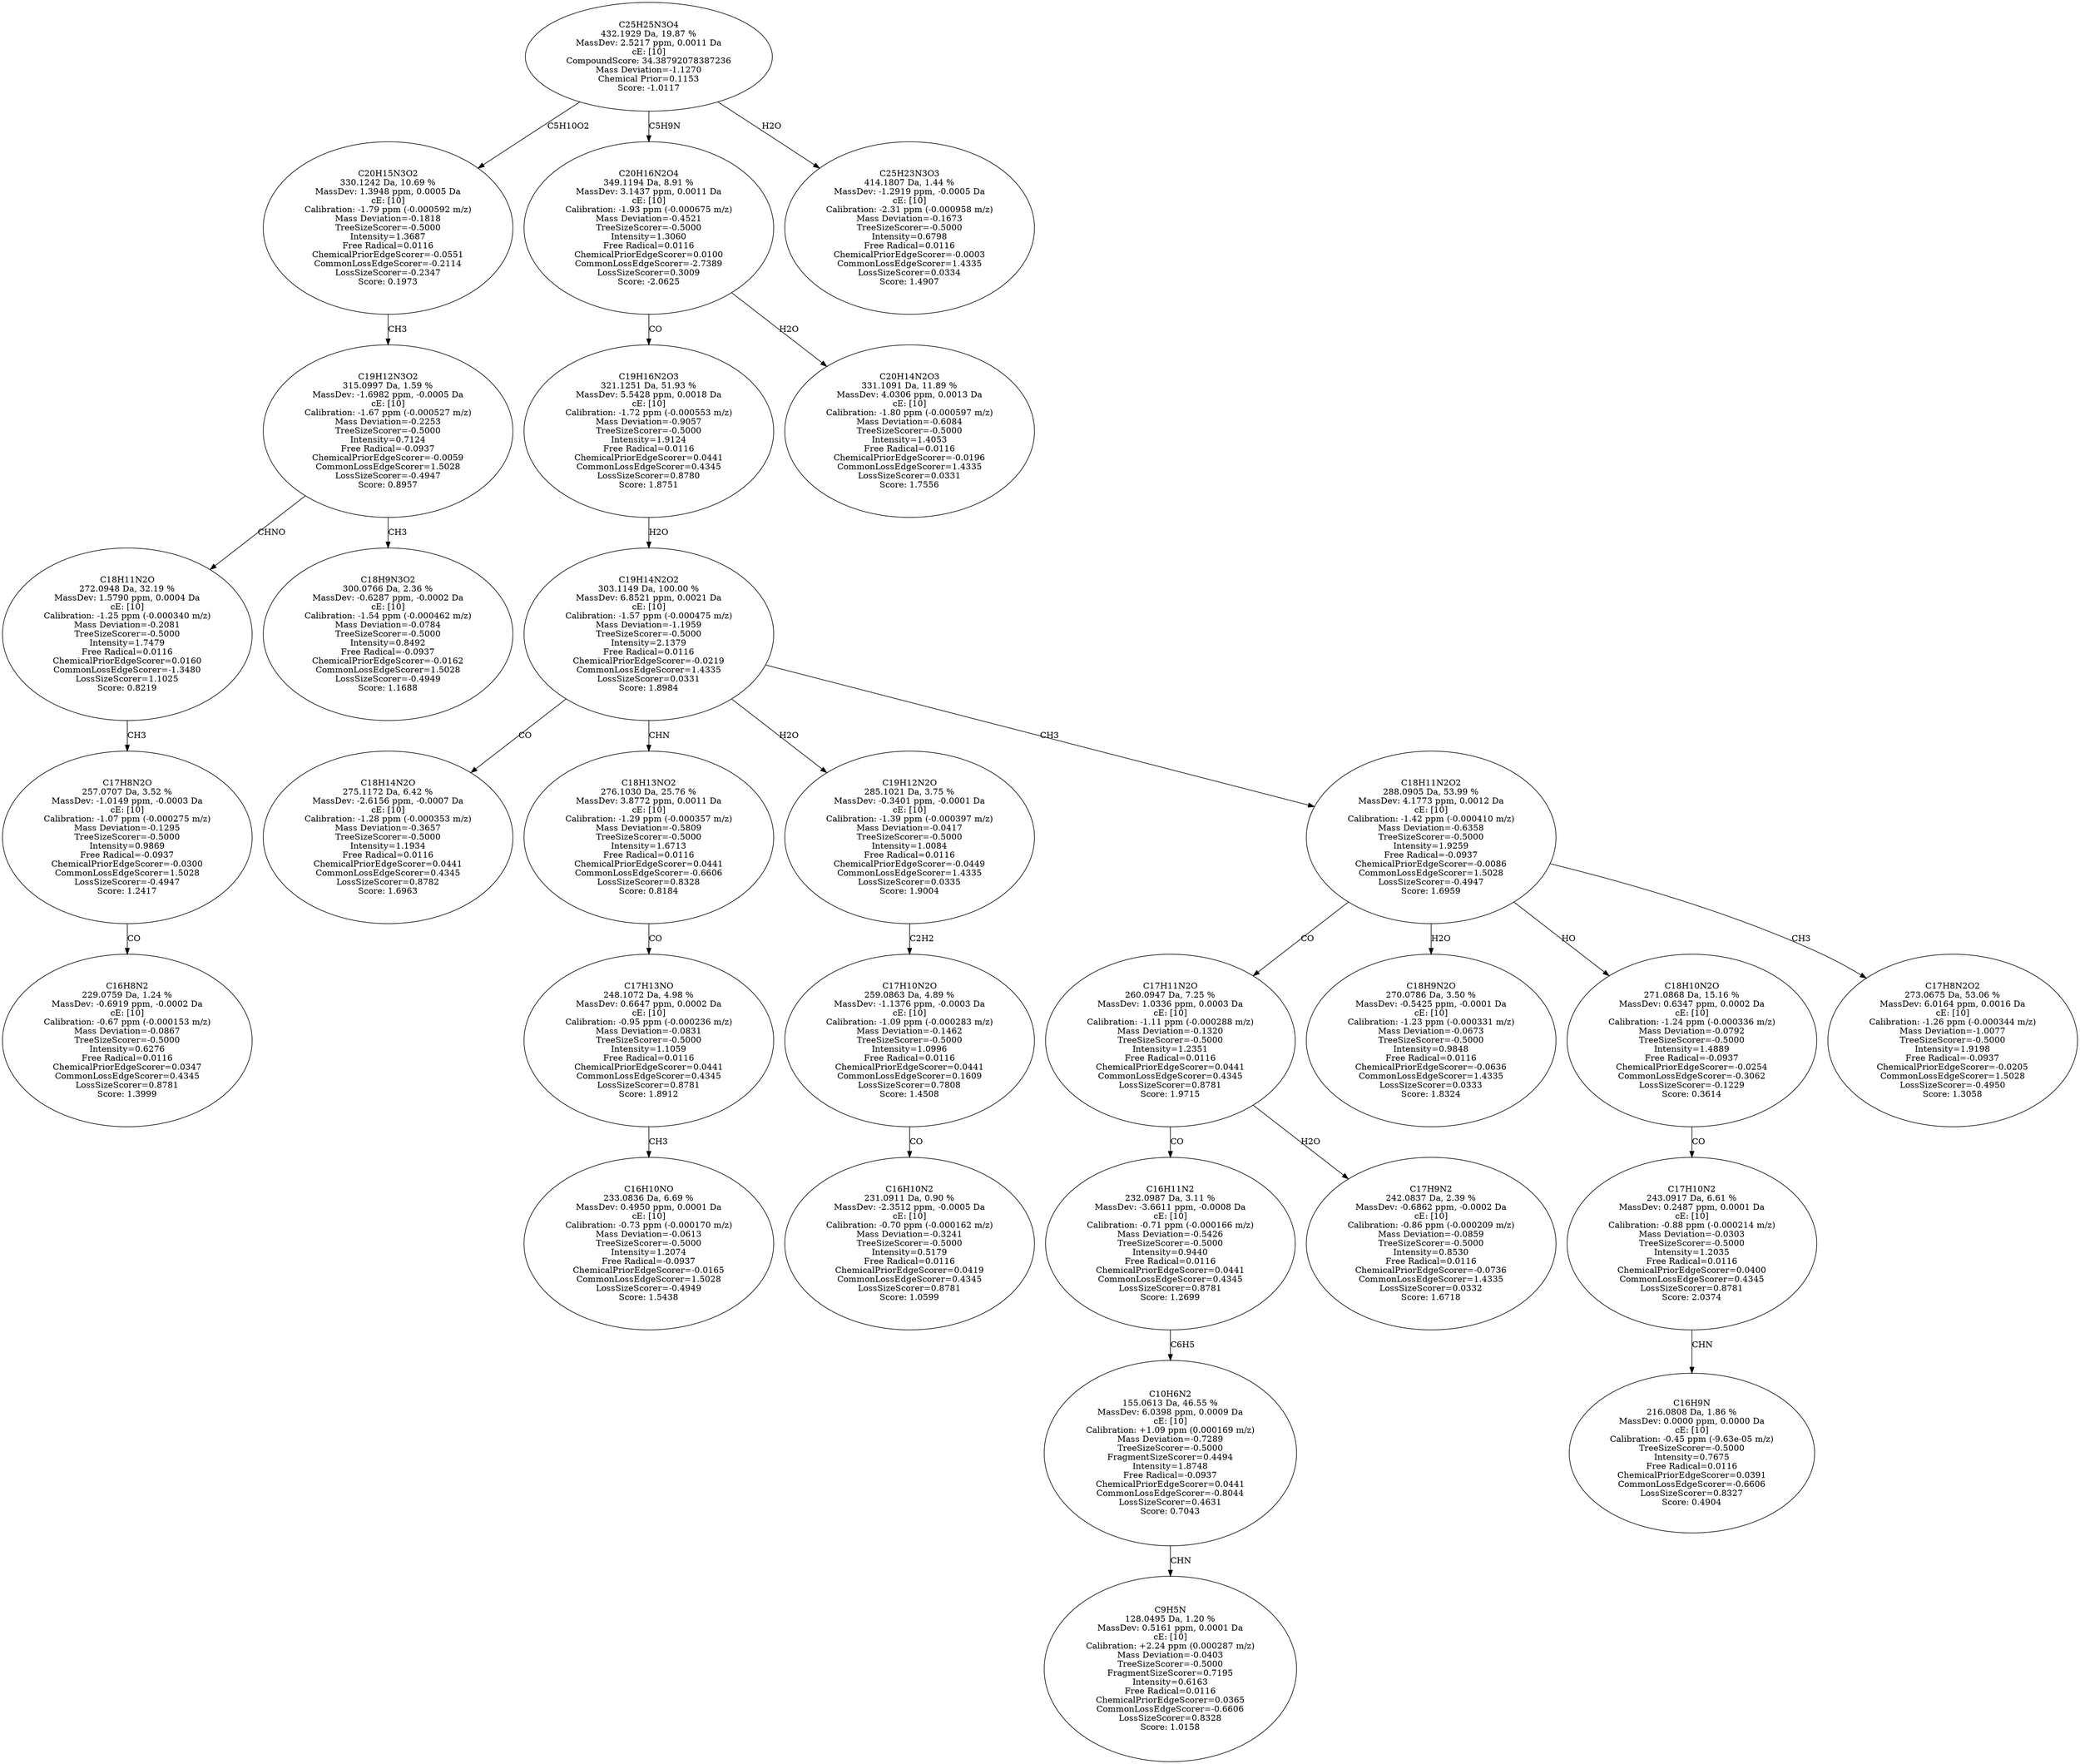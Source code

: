 strict digraph {
v1 [label="C16H8N2\n229.0759 Da, 1.24 %\nMassDev: -0.6919 ppm, -0.0002 Da\ncE: [10]\nCalibration: -0.67 ppm (-0.000153 m/z)\nMass Deviation=-0.0867\nTreeSizeScorer=-0.5000\nIntensity=0.6276\nFree Radical=0.0116\nChemicalPriorEdgeScorer=0.0347\nCommonLossEdgeScorer=0.4345\nLossSizeScorer=0.8781\nScore: 1.3999"];
v2 [label="C17H8N2O\n257.0707 Da, 3.52 %\nMassDev: -1.0149 ppm, -0.0003 Da\ncE: [10]\nCalibration: -1.07 ppm (-0.000275 m/z)\nMass Deviation=-0.1295\nTreeSizeScorer=-0.5000\nIntensity=0.9869\nFree Radical=-0.0937\nChemicalPriorEdgeScorer=-0.0300\nCommonLossEdgeScorer=1.5028\nLossSizeScorer=-0.4947\nScore: 1.2417"];
v3 [label="C18H11N2O\n272.0948 Da, 32.19 %\nMassDev: 1.5790 ppm, 0.0004 Da\ncE: [10]\nCalibration: -1.25 ppm (-0.000340 m/z)\nMass Deviation=-0.2081\nTreeSizeScorer=-0.5000\nIntensity=1.7479\nFree Radical=0.0116\nChemicalPriorEdgeScorer=0.0160\nCommonLossEdgeScorer=-1.3480\nLossSizeScorer=1.1025\nScore: 0.8219"];
v4 [label="C18H9N3O2\n300.0766 Da, 2.36 %\nMassDev: -0.6287 ppm, -0.0002 Da\ncE: [10]\nCalibration: -1.54 ppm (-0.000462 m/z)\nMass Deviation=-0.0784\nTreeSizeScorer=-0.5000\nIntensity=0.8492\nFree Radical=-0.0937\nChemicalPriorEdgeScorer=-0.0162\nCommonLossEdgeScorer=1.5028\nLossSizeScorer=-0.4949\nScore: 1.1688"];
v5 [label="C19H12N3O2\n315.0997 Da, 1.59 %\nMassDev: -1.6982 ppm, -0.0005 Da\ncE: [10]\nCalibration: -1.67 ppm (-0.000527 m/z)\nMass Deviation=-0.2253\nTreeSizeScorer=-0.5000\nIntensity=0.7124\nFree Radical=-0.0937\nChemicalPriorEdgeScorer=-0.0059\nCommonLossEdgeScorer=1.5028\nLossSizeScorer=-0.4947\nScore: 0.8957"];
v6 [label="C20H15N3O2\n330.1242 Da, 10.69 %\nMassDev: 1.3948 ppm, 0.0005 Da\ncE: [10]\nCalibration: -1.79 ppm (-0.000592 m/z)\nMass Deviation=-0.1818\nTreeSizeScorer=-0.5000\nIntensity=1.3687\nFree Radical=0.0116\nChemicalPriorEdgeScorer=-0.0551\nCommonLossEdgeScorer=-0.2114\nLossSizeScorer=-0.2347\nScore: 0.1973"];
v7 [label="C18H14N2O\n275.1172 Da, 6.42 %\nMassDev: -2.6156 ppm, -0.0007 Da\ncE: [10]\nCalibration: -1.28 ppm (-0.000353 m/z)\nMass Deviation=-0.3657\nTreeSizeScorer=-0.5000\nIntensity=1.1934\nFree Radical=0.0116\nChemicalPriorEdgeScorer=0.0441\nCommonLossEdgeScorer=0.4345\nLossSizeScorer=0.8782\nScore: 1.6963"];
v8 [label="C16H10NO\n233.0836 Da, 6.69 %\nMassDev: 0.4950 ppm, 0.0001 Da\ncE: [10]\nCalibration: -0.73 ppm (-0.000170 m/z)\nMass Deviation=-0.0613\nTreeSizeScorer=-0.5000\nIntensity=1.2074\nFree Radical=-0.0937\nChemicalPriorEdgeScorer=-0.0165\nCommonLossEdgeScorer=1.5028\nLossSizeScorer=-0.4949\nScore: 1.5438"];
v9 [label="C17H13NO\n248.1072 Da, 4.98 %\nMassDev: 0.6647 ppm, 0.0002 Da\ncE: [10]\nCalibration: -0.95 ppm (-0.000236 m/z)\nMass Deviation=-0.0831\nTreeSizeScorer=-0.5000\nIntensity=1.1059\nFree Radical=0.0116\nChemicalPriorEdgeScorer=0.0441\nCommonLossEdgeScorer=0.4345\nLossSizeScorer=0.8781\nScore: 1.8912"];
v10 [label="C18H13NO2\n276.1030 Da, 25.76 %\nMassDev: 3.8772 ppm, 0.0011 Da\ncE: [10]\nCalibration: -1.29 ppm (-0.000357 m/z)\nMass Deviation=-0.5809\nTreeSizeScorer=-0.5000\nIntensity=1.6713\nFree Radical=0.0116\nChemicalPriorEdgeScorer=0.0441\nCommonLossEdgeScorer=-0.6606\nLossSizeScorer=0.8328\nScore: 0.8184"];
v11 [label="C16H10N2\n231.0911 Da, 0.90 %\nMassDev: -2.3512 ppm, -0.0005 Da\ncE: [10]\nCalibration: -0.70 ppm (-0.000162 m/z)\nMass Deviation=-0.3241\nTreeSizeScorer=-0.5000\nIntensity=0.5179\nFree Radical=0.0116\nChemicalPriorEdgeScorer=0.0419\nCommonLossEdgeScorer=0.4345\nLossSizeScorer=0.8781\nScore: 1.0599"];
v12 [label="C17H10N2O\n259.0863 Da, 4.89 %\nMassDev: -1.1376 ppm, -0.0003 Da\ncE: [10]\nCalibration: -1.09 ppm (-0.000283 m/z)\nMass Deviation=-0.1462\nTreeSizeScorer=-0.5000\nIntensity=1.0996\nFree Radical=0.0116\nChemicalPriorEdgeScorer=0.0441\nCommonLossEdgeScorer=0.1609\nLossSizeScorer=0.7808\nScore: 1.4508"];
v13 [label="C19H12N2O\n285.1021 Da, 3.75 %\nMassDev: -0.3401 ppm, -0.0001 Da\ncE: [10]\nCalibration: -1.39 ppm (-0.000397 m/z)\nMass Deviation=-0.0417\nTreeSizeScorer=-0.5000\nIntensity=1.0084\nFree Radical=0.0116\nChemicalPriorEdgeScorer=-0.0449\nCommonLossEdgeScorer=1.4335\nLossSizeScorer=0.0335\nScore: 1.9004"];
v14 [label="C9H5N\n128.0495 Da, 1.20 %\nMassDev: 0.5161 ppm, 0.0001 Da\ncE: [10]\nCalibration: +2.24 ppm (0.000287 m/z)\nMass Deviation=-0.0403\nTreeSizeScorer=-0.5000\nFragmentSizeScorer=0.7195\nIntensity=0.6163\nFree Radical=0.0116\nChemicalPriorEdgeScorer=0.0365\nCommonLossEdgeScorer=-0.6606\nLossSizeScorer=0.8328\nScore: 1.0158"];
v15 [label="C10H6N2\n155.0613 Da, 46.55 %\nMassDev: 6.0398 ppm, 0.0009 Da\ncE: [10]\nCalibration: +1.09 ppm (0.000169 m/z)\nMass Deviation=-0.7289\nTreeSizeScorer=-0.5000\nFragmentSizeScorer=0.4494\nIntensity=1.8748\nFree Radical=-0.0937\nChemicalPriorEdgeScorer=0.0441\nCommonLossEdgeScorer=-0.8044\nLossSizeScorer=0.4631\nScore: 0.7043"];
v16 [label="C16H11N2\n232.0987 Da, 3.11 %\nMassDev: -3.6611 ppm, -0.0008 Da\ncE: [10]\nCalibration: -0.71 ppm (-0.000166 m/z)\nMass Deviation=-0.5426\nTreeSizeScorer=-0.5000\nIntensity=0.9440\nFree Radical=0.0116\nChemicalPriorEdgeScorer=0.0441\nCommonLossEdgeScorer=0.4345\nLossSizeScorer=0.8781\nScore: 1.2699"];
v17 [label="C17H9N2\n242.0837 Da, 2.39 %\nMassDev: -0.6862 ppm, -0.0002 Da\ncE: [10]\nCalibration: -0.86 ppm (-0.000209 m/z)\nMass Deviation=-0.0859\nTreeSizeScorer=-0.5000\nIntensity=0.8530\nFree Radical=0.0116\nChemicalPriorEdgeScorer=-0.0736\nCommonLossEdgeScorer=1.4335\nLossSizeScorer=0.0332\nScore: 1.6718"];
v18 [label="C17H11N2O\n260.0947 Da, 7.25 %\nMassDev: 1.0336 ppm, 0.0003 Da\ncE: [10]\nCalibration: -1.11 ppm (-0.000288 m/z)\nMass Deviation=-0.1320\nTreeSizeScorer=-0.5000\nIntensity=1.2351\nFree Radical=0.0116\nChemicalPriorEdgeScorer=0.0441\nCommonLossEdgeScorer=0.4345\nLossSizeScorer=0.8781\nScore: 1.9715"];
v19 [label="C18H9N2O\n270.0786 Da, 3.50 %\nMassDev: -0.5425 ppm, -0.0001 Da\ncE: [10]\nCalibration: -1.23 ppm (-0.000331 m/z)\nMass Deviation=-0.0673\nTreeSizeScorer=-0.5000\nIntensity=0.9848\nFree Radical=0.0116\nChemicalPriorEdgeScorer=-0.0636\nCommonLossEdgeScorer=1.4335\nLossSizeScorer=0.0333\nScore: 1.8324"];
v20 [label="C16H9N\n216.0808 Da, 1.86 %\nMassDev: 0.0000 ppm, 0.0000 Da\ncE: [10]\nCalibration: -0.45 ppm (-9.63e-05 m/z)\nTreeSizeScorer=-0.5000\nIntensity=0.7675\nFree Radical=0.0116\nChemicalPriorEdgeScorer=0.0391\nCommonLossEdgeScorer=-0.6606\nLossSizeScorer=0.8327\nScore: 0.4904"];
v21 [label="C17H10N2\n243.0917 Da, 6.61 %\nMassDev: 0.2487 ppm, 0.0001 Da\ncE: [10]\nCalibration: -0.88 ppm (-0.000214 m/z)\nMass Deviation=-0.0303\nTreeSizeScorer=-0.5000\nIntensity=1.2035\nFree Radical=0.0116\nChemicalPriorEdgeScorer=0.0400\nCommonLossEdgeScorer=0.4345\nLossSizeScorer=0.8781\nScore: 2.0374"];
v22 [label="C18H10N2O\n271.0868 Da, 15.16 %\nMassDev: 0.6347 ppm, 0.0002 Da\ncE: [10]\nCalibration: -1.24 ppm (-0.000336 m/z)\nMass Deviation=-0.0792\nTreeSizeScorer=-0.5000\nIntensity=1.4889\nFree Radical=-0.0937\nChemicalPriorEdgeScorer=-0.0254\nCommonLossEdgeScorer=-0.3062\nLossSizeScorer=-0.1229\nScore: 0.3614"];
v23 [label="C17H8N2O2\n273.0675 Da, 53.06 %\nMassDev: 6.0164 ppm, 0.0016 Da\ncE: [10]\nCalibration: -1.26 ppm (-0.000344 m/z)\nMass Deviation=-1.0077\nTreeSizeScorer=-0.5000\nIntensity=1.9198\nFree Radical=-0.0937\nChemicalPriorEdgeScorer=-0.0205\nCommonLossEdgeScorer=1.5028\nLossSizeScorer=-0.4950\nScore: 1.3058"];
v24 [label="C18H11N2O2\n288.0905 Da, 53.99 %\nMassDev: 4.1773 ppm, 0.0012 Da\ncE: [10]\nCalibration: -1.42 ppm (-0.000410 m/z)\nMass Deviation=-0.6358\nTreeSizeScorer=-0.5000\nIntensity=1.9259\nFree Radical=-0.0937\nChemicalPriorEdgeScorer=-0.0086\nCommonLossEdgeScorer=1.5028\nLossSizeScorer=-0.4947\nScore: 1.6959"];
v25 [label="C19H14N2O2\n303.1149 Da, 100.00 %\nMassDev: 6.8521 ppm, 0.0021 Da\ncE: [10]\nCalibration: -1.57 ppm (-0.000475 m/z)\nMass Deviation=-1.1959\nTreeSizeScorer=-0.5000\nIntensity=2.1379\nFree Radical=0.0116\nChemicalPriorEdgeScorer=-0.0219\nCommonLossEdgeScorer=1.4335\nLossSizeScorer=0.0331\nScore: 1.8984"];
v26 [label="C19H16N2O3\n321.1251 Da, 51.93 %\nMassDev: 5.5428 ppm, 0.0018 Da\ncE: [10]\nCalibration: -1.72 ppm (-0.000553 m/z)\nMass Deviation=-0.9057\nTreeSizeScorer=-0.5000\nIntensity=1.9124\nFree Radical=0.0116\nChemicalPriorEdgeScorer=0.0441\nCommonLossEdgeScorer=0.4345\nLossSizeScorer=0.8780\nScore: 1.8751"];
v27 [label="C20H14N2O3\n331.1091 Da, 11.89 %\nMassDev: 4.0306 ppm, 0.0013 Da\ncE: [10]\nCalibration: -1.80 ppm (-0.000597 m/z)\nMass Deviation=-0.6084\nTreeSizeScorer=-0.5000\nIntensity=1.4053\nFree Radical=0.0116\nChemicalPriorEdgeScorer=-0.0196\nCommonLossEdgeScorer=1.4335\nLossSizeScorer=0.0331\nScore: 1.7556"];
v28 [label="C20H16N2O4\n349.1194 Da, 8.91 %\nMassDev: 3.1437 ppm, 0.0011 Da\ncE: [10]\nCalibration: -1.93 ppm (-0.000675 m/z)\nMass Deviation=-0.4521\nTreeSizeScorer=-0.5000\nIntensity=1.3060\nFree Radical=0.0116\nChemicalPriorEdgeScorer=0.0100\nCommonLossEdgeScorer=-2.7389\nLossSizeScorer=0.3009\nScore: -2.0625"];
v29 [label="C25H23N3O3\n414.1807 Da, 1.44 %\nMassDev: -1.2919 ppm, -0.0005 Da\ncE: [10]\nCalibration: -2.31 ppm (-0.000958 m/z)\nMass Deviation=-0.1673\nTreeSizeScorer=-0.5000\nIntensity=0.6798\nFree Radical=0.0116\nChemicalPriorEdgeScorer=-0.0003\nCommonLossEdgeScorer=1.4335\nLossSizeScorer=0.0334\nScore: 1.4907"];
v30 [label="C25H25N3O4\n432.1929 Da, 19.87 %\nMassDev: 2.5217 ppm, 0.0011 Da\ncE: [10]\nCompoundScore: 34.38792078387236\nMass Deviation=-1.1270\nChemical Prior=0.1153\nScore: -1.0117"];
v2 -> v1 [label="CO"];
v3 -> v2 [label="CH3"];
v5 -> v3 [label="CHNO"];
v5 -> v4 [label="CH3"];
v6 -> v5 [label="CH3"];
v30 -> v6 [label="C5H10O2"];
v25 -> v7 [label="CO"];
v9 -> v8 [label="CH3"];
v10 -> v9 [label="CO"];
v25 -> v10 [label="CHN"];
v12 -> v11 [label="CO"];
v13 -> v12 [label="C2H2"];
v25 -> v13 [label="H2O"];
v15 -> v14 [label="CHN"];
v16 -> v15 [label="C6H5"];
v18 -> v16 [label="CO"];
v18 -> v17 [label="H2O"];
v24 -> v18 [label="CO"];
v24 -> v19 [label="H2O"];
v21 -> v20 [label="CHN"];
v22 -> v21 [label="CO"];
v24 -> v22 [label="HO"];
v24 -> v23 [label="CH3"];
v25 -> v24 [label="CH3"];
v26 -> v25 [label="H2O"];
v28 -> v26 [label="CO"];
v28 -> v27 [label="H2O"];
v30 -> v28 [label="C5H9N"];
v30 -> v29 [label="H2O"];
}
